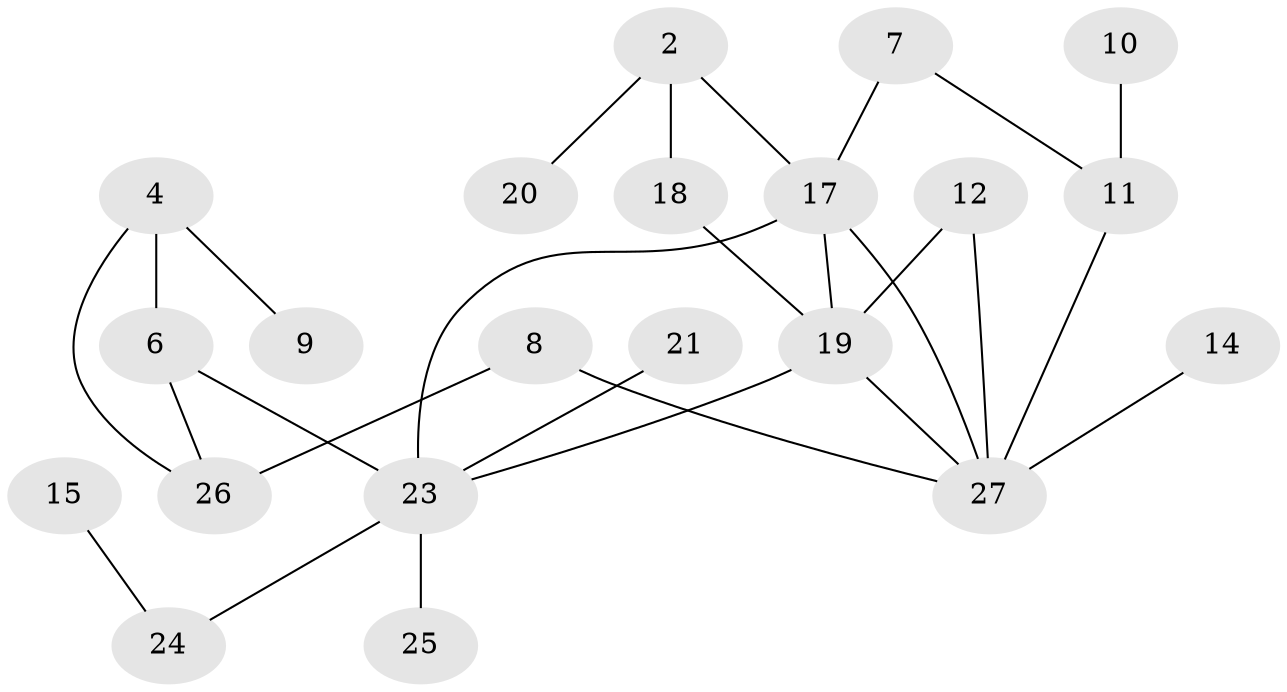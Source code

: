 // original degree distribution, {0: 0.09836065573770492, 4: 0.06557377049180328, 5: 0.06557377049180328, 2: 0.2459016393442623, 1: 0.32786885245901637, 3: 0.16393442622950818, 6: 0.03278688524590164}
// Generated by graph-tools (version 1.1) at 2025/35/03/04/25 23:35:57]
// undirected, 21 vertices, 27 edges
graph export_dot {
  node [color=gray90,style=filled];
  2;
  4;
  6;
  7;
  8;
  9;
  10;
  11;
  12;
  14;
  15;
  17;
  18;
  19;
  20;
  21;
  23;
  24;
  25;
  26;
  27;
  2 -- 17 [weight=1.0];
  2 -- 18 [weight=2.0];
  2 -- 20 [weight=1.0];
  4 -- 6 [weight=1.0];
  4 -- 9 [weight=1.0];
  4 -- 26 [weight=1.0];
  6 -- 23 [weight=2.0];
  6 -- 26 [weight=1.0];
  7 -- 11 [weight=1.0];
  7 -- 17 [weight=1.0];
  8 -- 26 [weight=1.0];
  8 -- 27 [weight=1.0];
  10 -- 11 [weight=1.0];
  11 -- 27 [weight=1.0];
  12 -- 19 [weight=1.0];
  12 -- 27 [weight=1.0];
  14 -- 27 [weight=1.0];
  15 -- 24 [weight=1.0];
  17 -- 19 [weight=1.0];
  17 -- 23 [weight=2.0];
  17 -- 27 [weight=1.0];
  18 -- 19 [weight=1.0];
  19 -- 23 [weight=1.0];
  19 -- 27 [weight=1.0];
  21 -- 23 [weight=1.0];
  23 -- 24 [weight=1.0];
  23 -- 25 [weight=1.0];
}
